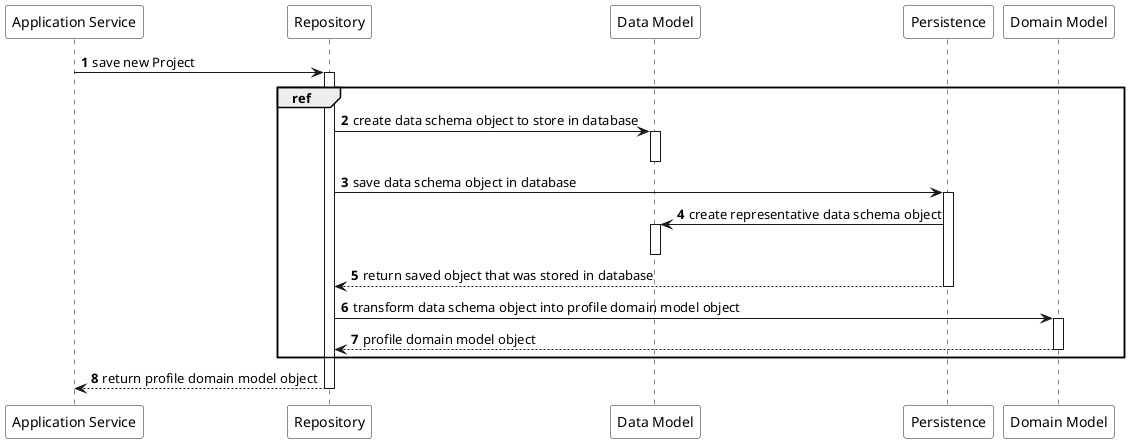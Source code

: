 @startuml
autonumber

participant "Application Service" #FFFFFF
participant "Repository" #FFFFFF
participant "Data Model" #FFFFFF
participant "Persistence" #FFFFFF
participant "Domain Model" #FFFFFF

            "Application Service" -> "Repository" ++ : save new Project
                group ref
                "Repository" -> "Data Model" ++ : create data schema object to store in database
                deactivate "Data Model"

                    "Repository" -> "Persistence" ++ : save data schema object in database
                        "Persistence" -> "Data Model" ++: create representative data schema object
                        deactivate
                        "Persistence" --> "Repository" : return saved object that was stored in database
                        deactivate "Persistence"

                    "Repository" -> "Domain Model" ++ : transform data schema object into profile domain model object
                        "Domain Model" --> "Repository" : profile domain model object
                        deactivate "Domain Model"

                    end ref

                    "Repository" --> "Application Service" : return profile domain model object
                deactivate "Repository"

@enduml
